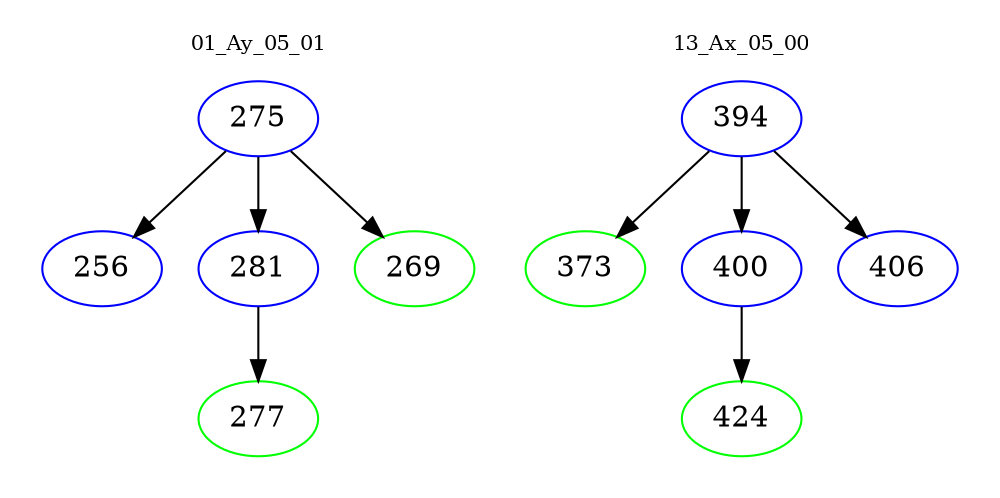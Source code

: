 digraph{
subgraph cluster_0 {
color = white
label = "01_Ay_05_01";
fontsize=10;
T0_275 [label="275", color="blue"]
T0_275 -> T0_256 [color="black"]
T0_256 [label="256", color="blue"]
T0_275 -> T0_281 [color="black"]
T0_281 [label="281", color="blue"]
T0_281 -> T0_277 [color="black"]
T0_277 [label="277", color="green"]
T0_275 -> T0_269 [color="black"]
T0_269 [label="269", color="green"]
}
subgraph cluster_1 {
color = white
label = "13_Ax_05_00";
fontsize=10;
T1_394 [label="394", color="blue"]
T1_394 -> T1_373 [color="black"]
T1_373 [label="373", color="green"]
T1_394 -> T1_400 [color="black"]
T1_400 [label="400", color="blue"]
T1_400 -> T1_424 [color="black"]
T1_424 [label="424", color="green"]
T1_394 -> T1_406 [color="black"]
T1_406 [label="406", color="blue"]
}
}
